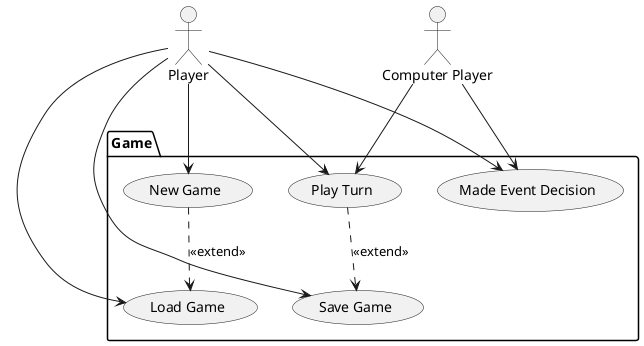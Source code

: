 @startuml Use Case Diagram

:Player: as p
:Computer Player: as cp

package Game{
    (Play Turn) as pt
    (Save Game) as sg
    (Load Game) as lg
    (Made Event Decision) as ed
    (New Game) as ng

}


p --> pt
p --> ed
p --> lg
p --> sg
p --> ng

cp --> ed
cp --> pt

pt ..> sg: <<extend>>
ng ..> lg: <<extend>>

@enduml